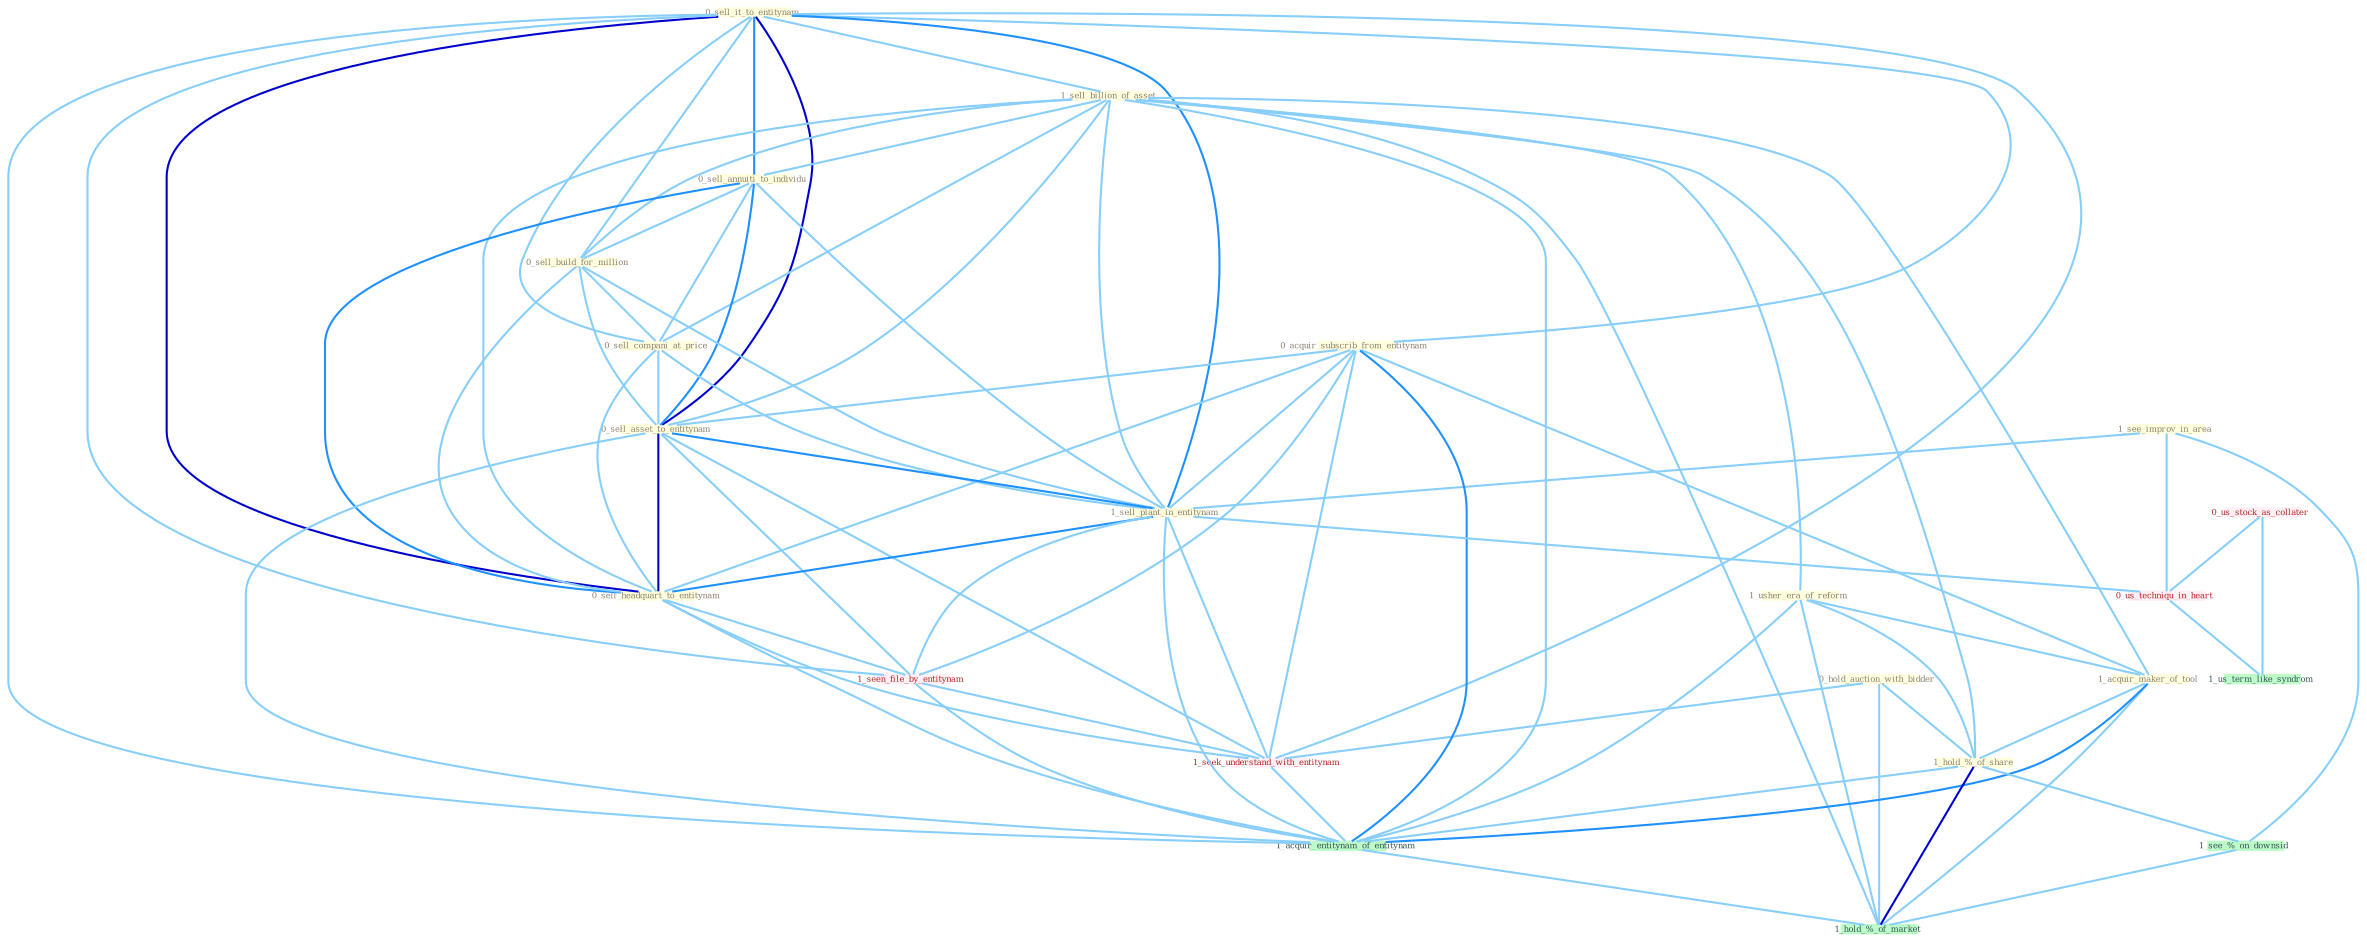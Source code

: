 Graph G{ 
    node
    [shape=polygon,style=filled,width=.5,height=.06,color="#BDFCC9",fixedsize=true,fontsize=4,
    fontcolor="#2f4f4f"];
    {node
    [color="#ffffe0", fontcolor="#8b7d6b"] "0_hold_auction_with_bidder " "0_sell_it_to_entitynam " "1_sell_billion_of_asset " "0_sell_annuiti_to_individu " "1_see_improv_in_area " "1_usher_era_of_reform " "0_sell_build_for_million " "0_sell_compani_at_price " "0_acquir_subscrib_from_entitynam " "0_sell_asset_to_entitynam " "1_acquir_maker_of_tool " "1_sell_plant_in_entitynam " "1_hold_%_of_share " "0_sell_headquart_to_entitynam "}
{node [color="#fff0f5", fontcolor="#b22222"] "1_seen_file_by_entitynam " "0_us_stock_as_collater " "1_seek_understand_with_entitynam " "0_us_techniqu_in_heart "}
edge [color="#B0E2FF"];

	"0_hold_auction_with_bidder " -- "1_hold_%_of_share " [w="1", color="#87cefa" ];
	"0_hold_auction_with_bidder " -- "1_seek_understand_with_entitynam " [w="1", color="#87cefa" ];
	"0_hold_auction_with_bidder " -- "1_hold_%_of_market " [w="1", color="#87cefa" ];
	"0_sell_it_to_entitynam " -- "1_sell_billion_of_asset " [w="1", color="#87cefa" ];
	"0_sell_it_to_entitynam " -- "0_sell_annuiti_to_individu " [w="2", color="#1e90ff" , len=0.8];
	"0_sell_it_to_entitynam " -- "0_sell_build_for_million " [w="1", color="#87cefa" ];
	"0_sell_it_to_entitynam " -- "0_sell_compani_at_price " [w="1", color="#87cefa" ];
	"0_sell_it_to_entitynam " -- "0_acquir_subscrib_from_entitynam " [w="1", color="#87cefa" ];
	"0_sell_it_to_entitynam " -- "0_sell_asset_to_entitynam " [w="3", color="#0000cd" , len=0.6];
	"0_sell_it_to_entitynam " -- "1_sell_plant_in_entitynam " [w="2", color="#1e90ff" , len=0.8];
	"0_sell_it_to_entitynam " -- "0_sell_headquart_to_entitynam " [w="3", color="#0000cd" , len=0.6];
	"0_sell_it_to_entitynam " -- "1_seen_file_by_entitynam " [w="1", color="#87cefa" ];
	"0_sell_it_to_entitynam " -- "1_seek_understand_with_entitynam " [w="1", color="#87cefa" ];
	"0_sell_it_to_entitynam " -- "1_acquir_entitynam_of_entitynam " [w="1", color="#87cefa" ];
	"1_sell_billion_of_asset " -- "0_sell_annuiti_to_individu " [w="1", color="#87cefa" ];
	"1_sell_billion_of_asset " -- "1_usher_era_of_reform " [w="1", color="#87cefa" ];
	"1_sell_billion_of_asset " -- "0_sell_build_for_million " [w="1", color="#87cefa" ];
	"1_sell_billion_of_asset " -- "0_sell_compani_at_price " [w="1", color="#87cefa" ];
	"1_sell_billion_of_asset " -- "0_sell_asset_to_entitynam " [w="1", color="#87cefa" ];
	"1_sell_billion_of_asset " -- "1_acquir_maker_of_tool " [w="1", color="#87cefa" ];
	"1_sell_billion_of_asset " -- "1_sell_plant_in_entitynam " [w="1", color="#87cefa" ];
	"1_sell_billion_of_asset " -- "1_hold_%_of_share " [w="1", color="#87cefa" ];
	"1_sell_billion_of_asset " -- "0_sell_headquart_to_entitynam " [w="1", color="#87cefa" ];
	"1_sell_billion_of_asset " -- "1_acquir_entitynam_of_entitynam " [w="1", color="#87cefa" ];
	"1_sell_billion_of_asset " -- "1_hold_%_of_market " [w="1", color="#87cefa" ];
	"0_sell_annuiti_to_individu " -- "0_sell_build_for_million " [w="1", color="#87cefa" ];
	"0_sell_annuiti_to_individu " -- "0_sell_compani_at_price " [w="1", color="#87cefa" ];
	"0_sell_annuiti_to_individu " -- "0_sell_asset_to_entitynam " [w="2", color="#1e90ff" , len=0.8];
	"0_sell_annuiti_to_individu " -- "1_sell_plant_in_entitynam " [w="1", color="#87cefa" ];
	"0_sell_annuiti_to_individu " -- "0_sell_headquart_to_entitynam " [w="2", color="#1e90ff" , len=0.8];
	"1_see_improv_in_area " -- "1_sell_plant_in_entitynam " [w="1", color="#87cefa" ];
	"1_see_improv_in_area " -- "0_us_techniqu_in_heart " [w="1", color="#87cefa" ];
	"1_see_improv_in_area " -- "1_see_%_on_downsid " [w="1", color="#87cefa" ];
	"1_usher_era_of_reform " -- "1_acquir_maker_of_tool " [w="1", color="#87cefa" ];
	"1_usher_era_of_reform " -- "1_hold_%_of_share " [w="1", color="#87cefa" ];
	"1_usher_era_of_reform " -- "1_acquir_entitynam_of_entitynam " [w="1", color="#87cefa" ];
	"1_usher_era_of_reform " -- "1_hold_%_of_market " [w="1", color="#87cefa" ];
	"0_sell_build_for_million " -- "0_sell_compani_at_price " [w="1", color="#87cefa" ];
	"0_sell_build_for_million " -- "0_sell_asset_to_entitynam " [w="1", color="#87cefa" ];
	"0_sell_build_for_million " -- "1_sell_plant_in_entitynam " [w="1", color="#87cefa" ];
	"0_sell_build_for_million " -- "0_sell_headquart_to_entitynam " [w="1", color="#87cefa" ];
	"0_sell_compani_at_price " -- "0_sell_asset_to_entitynam " [w="1", color="#87cefa" ];
	"0_sell_compani_at_price " -- "1_sell_plant_in_entitynam " [w="1", color="#87cefa" ];
	"0_sell_compani_at_price " -- "0_sell_headquart_to_entitynam " [w="1", color="#87cefa" ];
	"0_acquir_subscrib_from_entitynam " -- "0_sell_asset_to_entitynam " [w="1", color="#87cefa" ];
	"0_acquir_subscrib_from_entitynam " -- "1_acquir_maker_of_tool " [w="1", color="#87cefa" ];
	"0_acquir_subscrib_from_entitynam " -- "1_sell_plant_in_entitynam " [w="1", color="#87cefa" ];
	"0_acquir_subscrib_from_entitynam " -- "0_sell_headquart_to_entitynam " [w="1", color="#87cefa" ];
	"0_acquir_subscrib_from_entitynam " -- "1_seen_file_by_entitynam " [w="1", color="#87cefa" ];
	"0_acquir_subscrib_from_entitynam " -- "1_seek_understand_with_entitynam " [w="1", color="#87cefa" ];
	"0_acquir_subscrib_from_entitynam " -- "1_acquir_entitynam_of_entitynam " [w="2", color="#1e90ff" , len=0.8];
	"0_sell_asset_to_entitynam " -- "1_sell_plant_in_entitynam " [w="2", color="#1e90ff" , len=0.8];
	"0_sell_asset_to_entitynam " -- "0_sell_headquart_to_entitynam " [w="3", color="#0000cd" , len=0.6];
	"0_sell_asset_to_entitynam " -- "1_seen_file_by_entitynam " [w="1", color="#87cefa" ];
	"0_sell_asset_to_entitynam " -- "1_seek_understand_with_entitynam " [w="1", color="#87cefa" ];
	"0_sell_asset_to_entitynam " -- "1_acquir_entitynam_of_entitynam " [w="1", color="#87cefa" ];
	"1_acquir_maker_of_tool " -- "1_hold_%_of_share " [w="1", color="#87cefa" ];
	"1_acquir_maker_of_tool " -- "1_acquir_entitynam_of_entitynam " [w="2", color="#1e90ff" , len=0.8];
	"1_acquir_maker_of_tool " -- "1_hold_%_of_market " [w="1", color="#87cefa" ];
	"1_sell_plant_in_entitynam " -- "0_sell_headquart_to_entitynam " [w="2", color="#1e90ff" , len=0.8];
	"1_sell_plant_in_entitynam " -- "1_seen_file_by_entitynam " [w="1", color="#87cefa" ];
	"1_sell_plant_in_entitynam " -- "1_seek_understand_with_entitynam " [w="1", color="#87cefa" ];
	"1_sell_plant_in_entitynam " -- "1_acquir_entitynam_of_entitynam " [w="1", color="#87cefa" ];
	"1_sell_plant_in_entitynam " -- "0_us_techniqu_in_heart " [w="1", color="#87cefa" ];
	"1_hold_%_of_share " -- "1_acquir_entitynam_of_entitynam " [w="1", color="#87cefa" ];
	"1_hold_%_of_share " -- "1_see_%_on_downsid " [w="1", color="#87cefa" ];
	"1_hold_%_of_share " -- "1_hold_%_of_market " [w="3", color="#0000cd" , len=0.6];
	"0_sell_headquart_to_entitynam " -- "1_seen_file_by_entitynam " [w="1", color="#87cefa" ];
	"0_sell_headquart_to_entitynam " -- "1_seek_understand_with_entitynam " [w="1", color="#87cefa" ];
	"0_sell_headquart_to_entitynam " -- "1_acquir_entitynam_of_entitynam " [w="1", color="#87cefa" ];
	"1_seen_file_by_entitynam " -- "1_seek_understand_with_entitynam " [w="1", color="#87cefa" ];
	"1_seen_file_by_entitynam " -- "1_acquir_entitynam_of_entitynam " [w="1", color="#87cefa" ];
	"0_us_stock_as_collater " -- "0_us_techniqu_in_heart " [w="1", color="#87cefa" ];
	"0_us_stock_as_collater " -- "1_us_term_like_syndrom " [w="1", color="#87cefa" ];
	"1_seek_understand_with_entitynam " -- "1_acquir_entitynam_of_entitynam " [w="1", color="#87cefa" ];
	"1_acquir_entitynam_of_entitynam " -- "1_hold_%_of_market " [w="1", color="#87cefa" ];
	"0_us_techniqu_in_heart " -- "1_us_term_like_syndrom " [w="1", color="#87cefa" ];
	"1_see_%_on_downsid " -- "1_hold_%_of_market " [w="1", color="#87cefa" ];
}